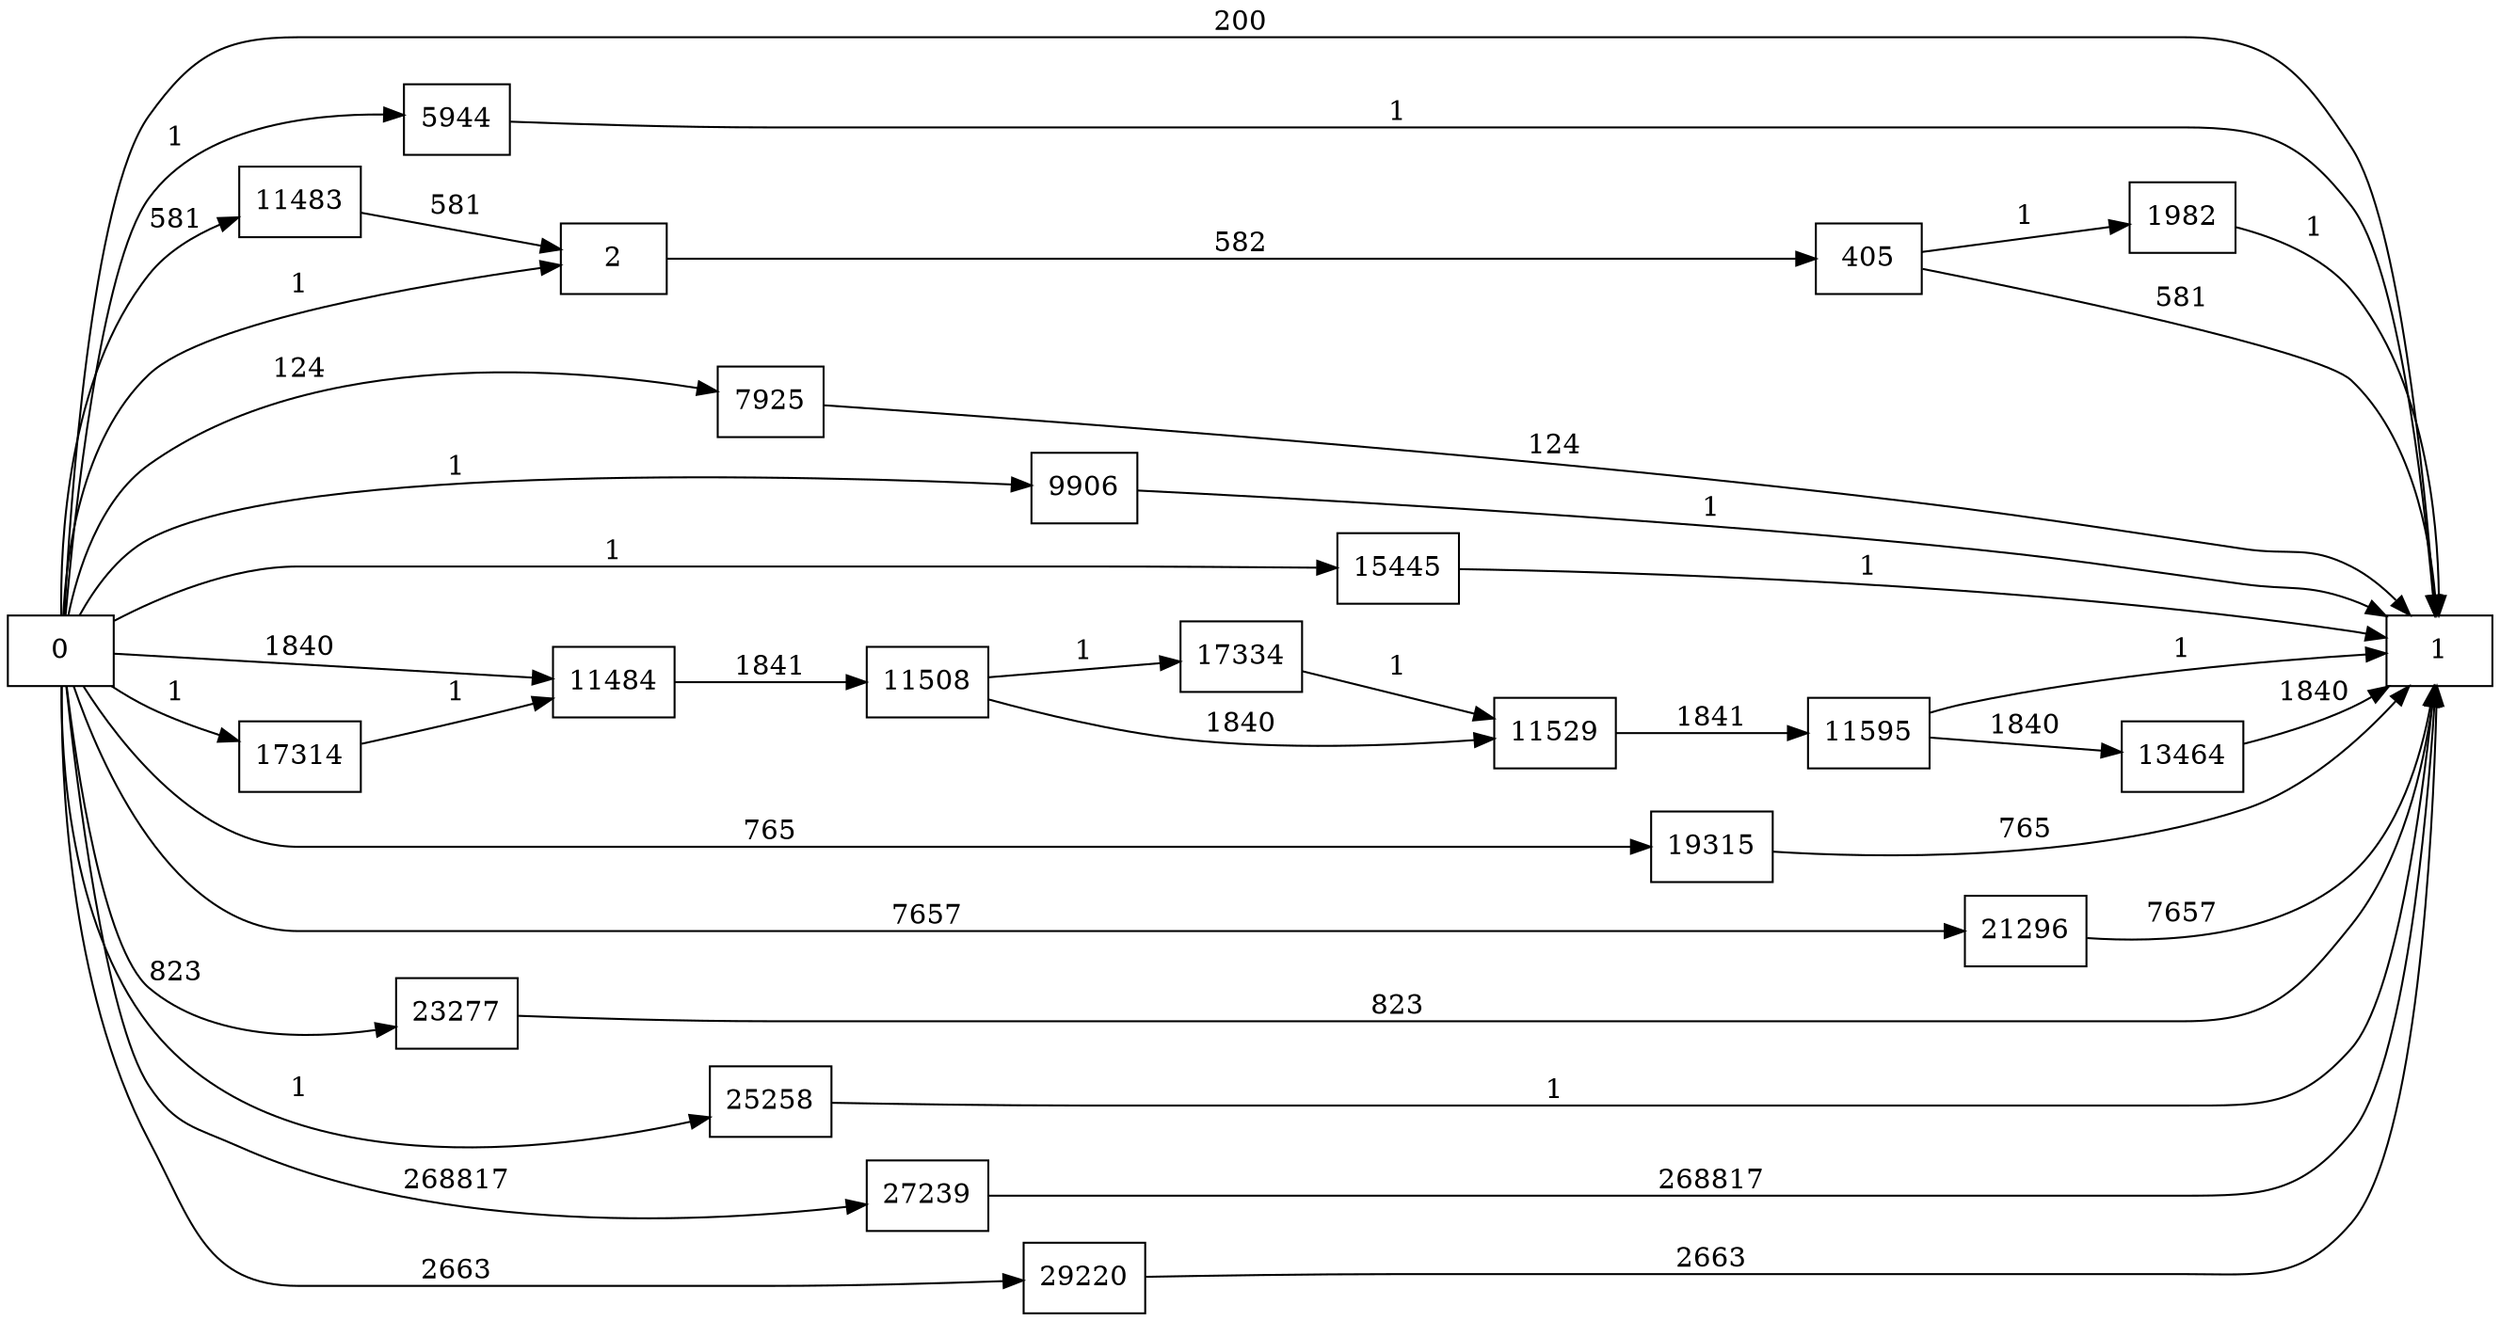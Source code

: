 digraph {
	graph [rankdir=LR]
	node [shape=rectangle]
	2 -> 405 [label=582]
	405 -> 1 [label=581]
	405 -> 1982 [label=1]
	1982 -> 1 [label=1]
	5944 -> 1 [label=1]
	7925 -> 1 [label=124]
	9906 -> 1 [label=1]
	11483 -> 2 [label=581]
	11484 -> 11508 [label=1841]
	11508 -> 11529 [label=1840]
	11508 -> 17334 [label=1]
	11529 -> 11595 [label=1841]
	11595 -> 1 [label=1]
	11595 -> 13464 [label=1840]
	13464 -> 1 [label=1840]
	15445 -> 1 [label=1]
	17314 -> 11484 [label=1]
	17334 -> 11529 [label=1]
	19315 -> 1 [label=765]
	21296 -> 1 [label=7657]
	23277 -> 1 [label=823]
	25258 -> 1 [label=1]
	27239 -> 1 [label=268817]
	29220 -> 1 [label=2663]
	0 -> 2 [label=1]
	0 -> 11484 [label=1840]
	0 -> 1 [label=200]
	0 -> 5944 [label=1]
	0 -> 7925 [label=124]
	0 -> 9906 [label=1]
	0 -> 11483 [label=581]
	0 -> 15445 [label=1]
	0 -> 17314 [label=1]
	0 -> 19315 [label=765]
	0 -> 21296 [label=7657]
	0 -> 23277 [label=823]
	0 -> 25258 [label=1]
	0 -> 27239 [label=268817]
	0 -> 29220 [label=2663]
}
